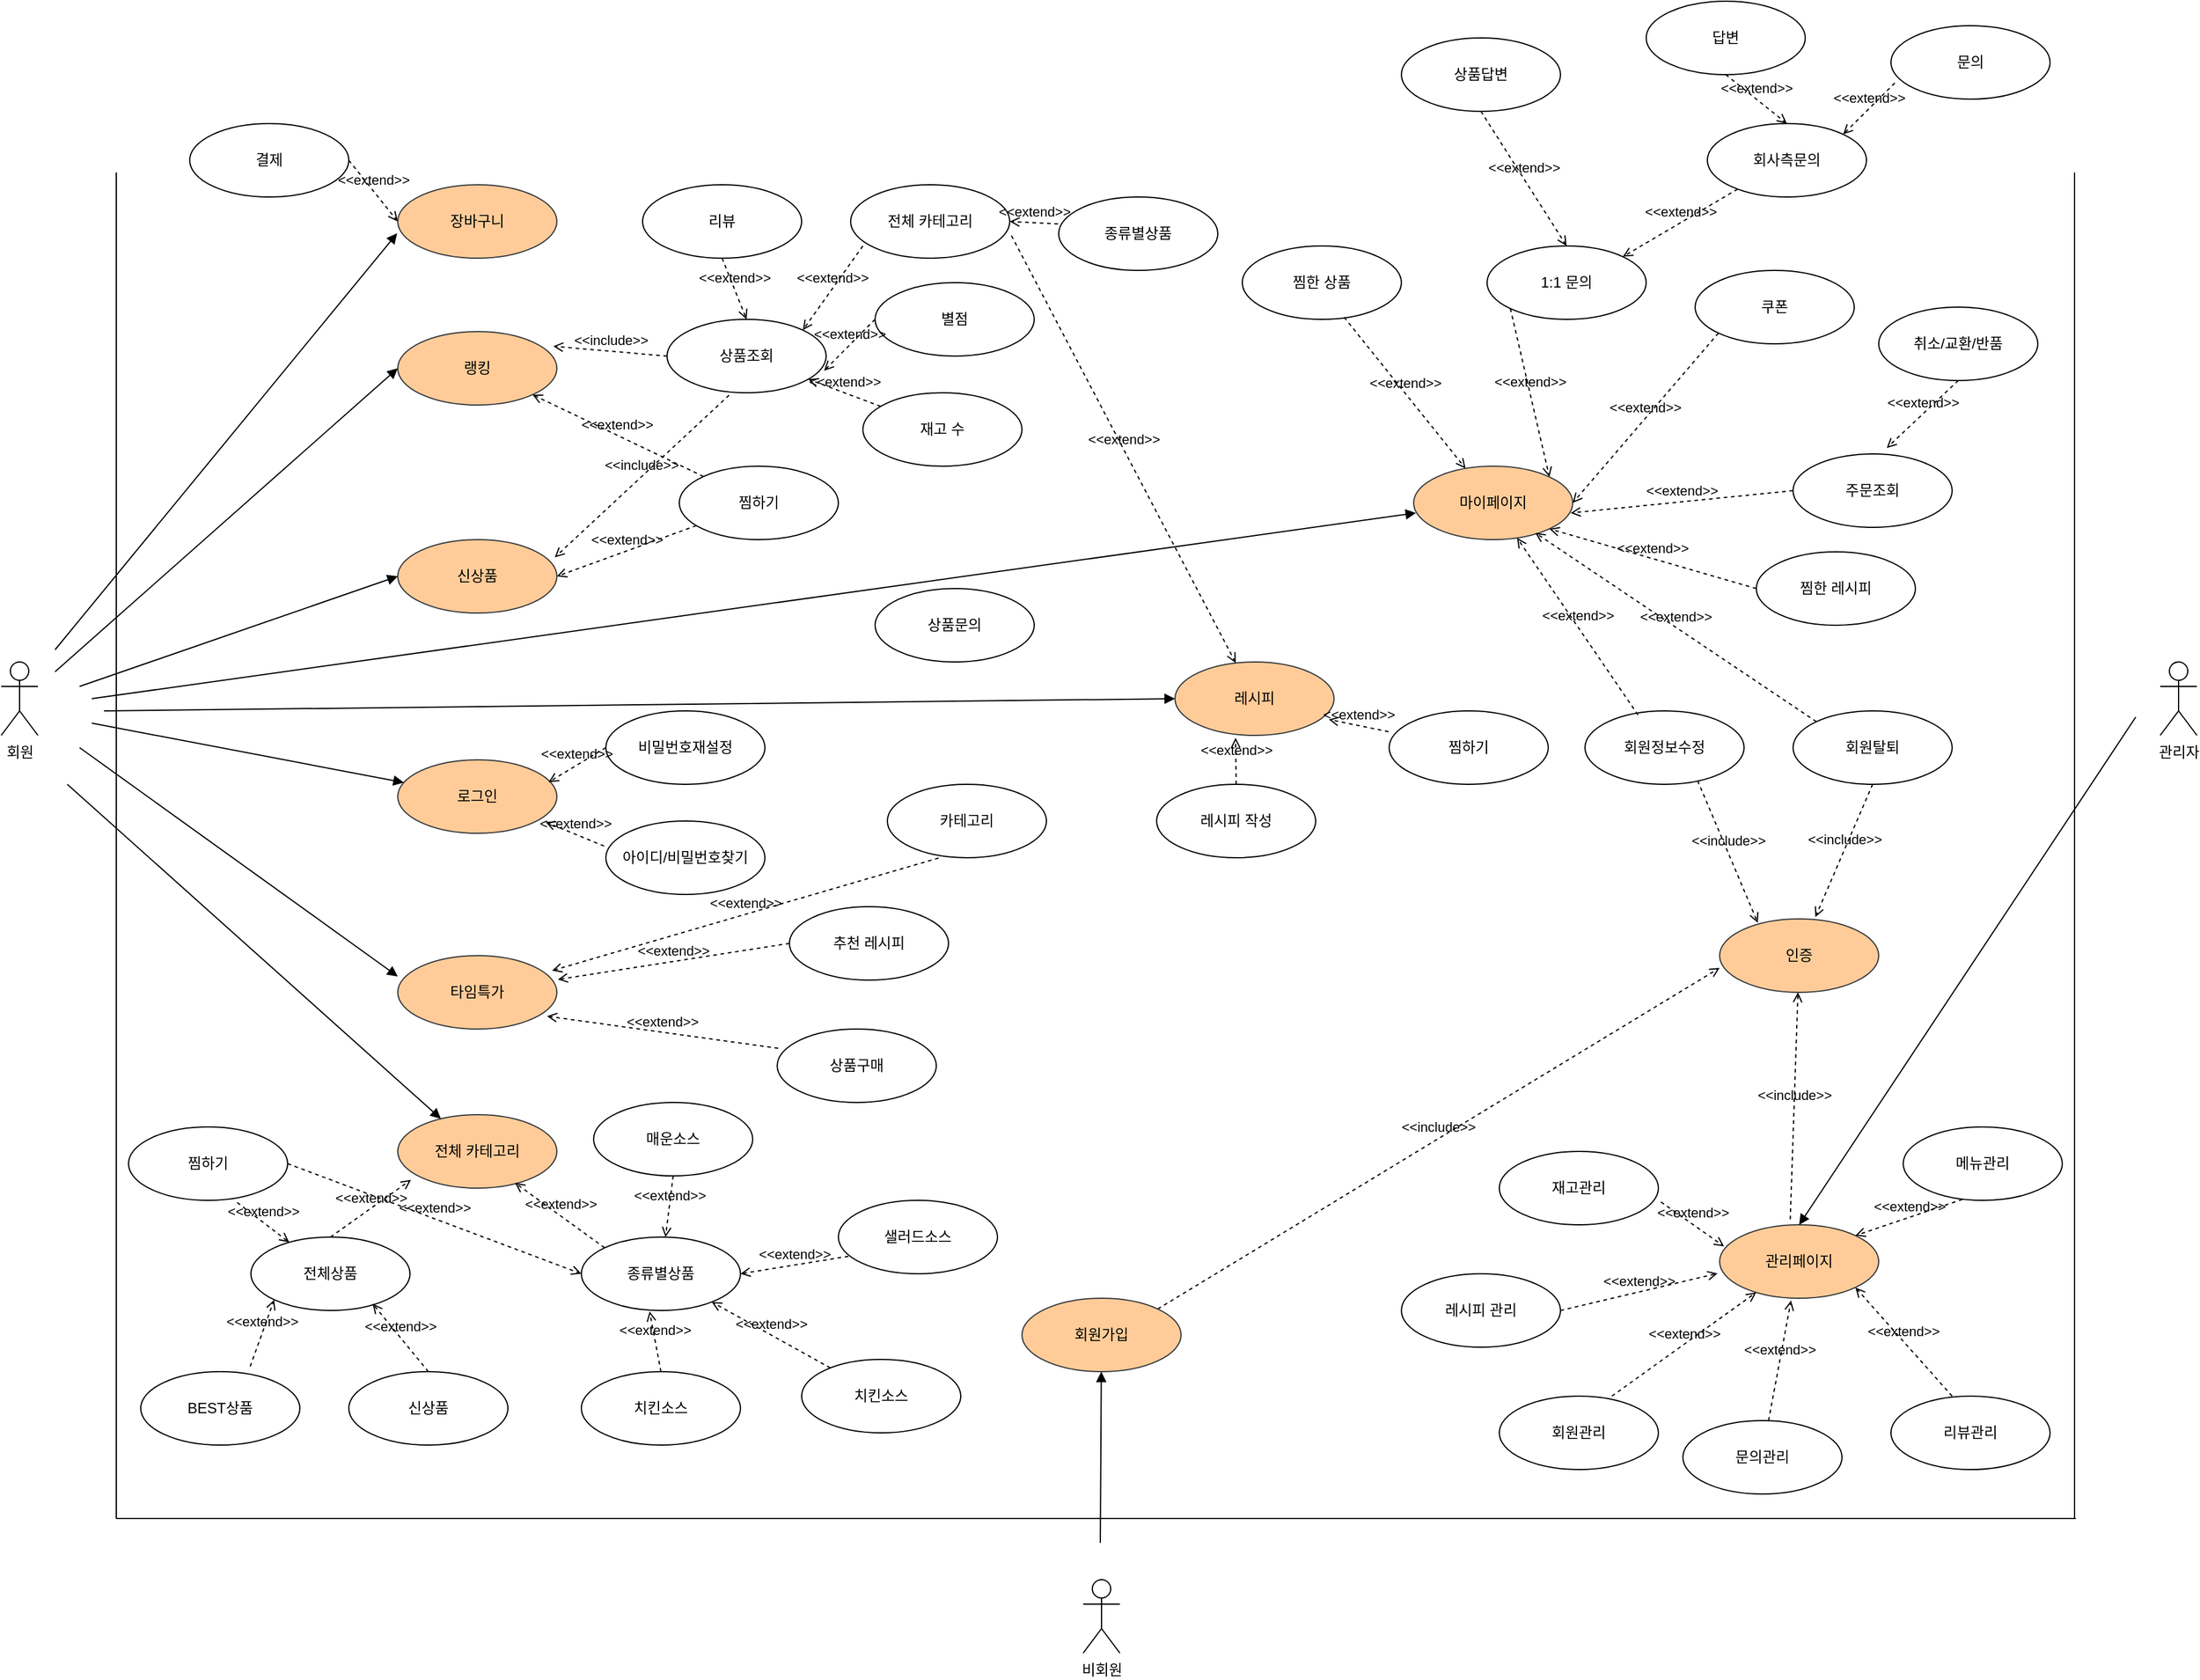 <mxfile version="23.1.5" type="github">
  <diagram name="페이지-1" id="9ob2D2m0oYJiq9KtMYp7">
    <mxGraphModel dx="2390" dy="1230" grid="1" gridSize="10" guides="1" tooltips="1" connect="1" arrows="1" fold="1" page="1" pageScale="1" pageWidth="2339" pageHeight="3300" math="0" shadow="0">
      <root>
        <mxCell id="0" />
        <mxCell id="1" parent="0" />
        <mxCell id="CmiY-KdzdTDGeGZKOpqu-1" value="회원&lt;div&gt;&lt;br/&gt;&lt;/div&gt;" style="shape=umlActor;verticalLabelPosition=bottom;verticalAlign=top;html=1;outlineConnect=0;" parent="1" vertex="1">
          <mxGeometry x="146" y="550" width="30" height="60" as="geometry" />
        </mxCell>
        <mxCell id="CmiY-KdzdTDGeGZKOpqu-4" value="관리자" style="shape=umlActor;verticalLabelPosition=bottom;verticalAlign=top;html=1;outlineConnect=0;" parent="1" vertex="1">
          <mxGeometry x="1910" y="550" width="30" height="60" as="geometry" />
        </mxCell>
        <mxCell id="CmiY-KdzdTDGeGZKOpqu-15" value="로그인" style="ellipse;whiteSpace=wrap;html=1;fillColor=#ffcc99;strokeColor=#36393d;" parent="1" vertex="1">
          <mxGeometry x="470" y="630" width="130" height="60" as="geometry" />
        </mxCell>
        <mxCell id="CmiY-KdzdTDGeGZKOpqu-17" value="타임특가" style="ellipse;whiteSpace=wrap;html=1;fillColor=#ffcc99;strokeColor=#36393d;" parent="1" vertex="1">
          <mxGeometry x="470" y="790" width="130" height="60" as="geometry" />
        </mxCell>
        <mxCell id="CmiY-KdzdTDGeGZKOpqu-18" value="전체 카테고리" style="ellipse;whiteSpace=wrap;html=1;fillColor=#ffcc99;strokeColor=#36393d;" parent="1" vertex="1">
          <mxGeometry x="470" y="920" width="130" height="60" as="geometry" />
        </mxCell>
        <mxCell id="CmiY-KdzdTDGeGZKOpqu-19" value="랭킹" style="ellipse;whiteSpace=wrap;html=1;fillColor=#ffcc99;strokeColor=#36393d;" parent="1" vertex="1">
          <mxGeometry x="470" y="280" width="130" height="60" as="geometry" />
        </mxCell>
        <mxCell id="CmiY-KdzdTDGeGZKOpqu-20" value="신상품" style="ellipse;whiteSpace=wrap;html=1;fillColor=#ffcc99;strokeColor=#36393d;" parent="1" vertex="1">
          <mxGeometry x="470" y="450" width="130" height="60" as="geometry" />
        </mxCell>
        <mxCell id="CmiY-KdzdTDGeGZKOpqu-23" value="아이디/비밀번호찾기" style="ellipse;whiteSpace=wrap;html=1;" parent="1" vertex="1">
          <mxGeometry x="640" y="680" width="130" height="60" as="geometry" />
        </mxCell>
        <mxCell id="CmiY-KdzdTDGeGZKOpqu-25" value="비밀번호재설정" style="ellipse;whiteSpace=wrap;html=1;" parent="1" vertex="1">
          <mxGeometry x="640" y="590" width="130" height="60" as="geometry" />
        </mxCell>
        <mxCell id="CmiY-KdzdTDGeGZKOpqu-29" value="" style="endArrow=none;html=1;rounded=0;" parent="1" edge="1">
          <mxGeometry width="50" height="50" relative="1" as="geometry">
            <mxPoint x="240" y="1250" as="sourcePoint" />
            <mxPoint x="240" y="150" as="targetPoint" />
          </mxGeometry>
        </mxCell>
        <mxCell id="CmiY-KdzdTDGeGZKOpqu-31" value="" style="endArrow=none;html=1;rounded=0;" parent="1" edge="1">
          <mxGeometry width="50" height="50" relative="1" as="geometry">
            <mxPoint x="240" y="1250" as="sourcePoint" />
            <mxPoint x="1841" y="1250" as="targetPoint" />
          </mxGeometry>
        </mxCell>
        <mxCell id="CmiY-KdzdTDGeGZKOpqu-32" value="" style="endArrow=none;html=1;rounded=0;" parent="1" edge="1">
          <mxGeometry width="50" height="50" relative="1" as="geometry">
            <mxPoint x="1840" y="1250" as="sourcePoint" />
            <mxPoint x="1840" y="150" as="targetPoint" />
          </mxGeometry>
        </mxCell>
        <mxCell id="CmiY-KdzdTDGeGZKOpqu-44" value="" style="html=1;verticalAlign=bottom;labelBackgroundColor=none;endArrow=block;endFill=1;rounded=0;" parent="1" target="CmiY-KdzdTDGeGZKOpqu-15" edge="1">
          <mxGeometry width="160" relative="1" as="geometry">
            <mxPoint x="220" y="600" as="sourcePoint" />
            <mxPoint x="336" y="579.41" as="targetPoint" />
          </mxGeometry>
        </mxCell>
        <mxCell id="CmiY-KdzdTDGeGZKOpqu-45" value="&amp;lt;&amp;lt;extend&amp;gt;&amp;gt;" style="html=1;verticalAlign=bottom;labelBackgroundColor=none;endArrow=open;endFill=0;dashed=1;rounded=0;entryX=0.948;entryY=0.304;entryDx=0;entryDy=0;exitX=0;exitY=0.5;exitDx=0;exitDy=0;entryPerimeter=0;" parent="1" source="CmiY-KdzdTDGeGZKOpqu-25" target="CmiY-KdzdTDGeGZKOpqu-15" edge="1">
          <mxGeometry width="160" relative="1" as="geometry">
            <mxPoint x="730" y="560" as="sourcePoint" />
            <mxPoint x="600" y="450" as="targetPoint" />
          </mxGeometry>
        </mxCell>
        <mxCell id="CmiY-KdzdTDGeGZKOpqu-46" value="&amp;lt;&amp;lt;extend&amp;gt;&amp;gt;" style="html=1;verticalAlign=bottom;labelBackgroundColor=none;endArrow=open;endFill=0;dashed=1;rounded=0;exitX=-0.011;exitY=0.341;exitDx=0;exitDy=0;exitPerimeter=0;entryX=0.929;entryY=0.846;entryDx=0;entryDy=0;entryPerimeter=0;" parent="1" source="CmiY-KdzdTDGeGZKOpqu-23" target="CmiY-KdzdTDGeGZKOpqu-15" edge="1">
          <mxGeometry width="160" relative="1" as="geometry">
            <mxPoint x="770" y="610" as="sourcePoint" />
            <mxPoint x="600" y="600" as="targetPoint" />
          </mxGeometry>
        </mxCell>
        <mxCell id="CmiY-KdzdTDGeGZKOpqu-47" value="비회원" style="shape=umlActor;verticalLabelPosition=bottom;verticalAlign=top;html=1;outlineConnect=0;" parent="1" vertex="1">
          <mxGeometry x="1030" y="1300" width="30" height="60" as="geometry" />
        </mxCell>
        <mxCell id="CmiY-KdzdTDGeGZKOpqu-51" value="" style="html=1;verticalAlign=bottom;labelBackgroundColor=none;endArrow=block;endFill=1;rounded=0;" parent="1" source="CmiY-KdzdTDGeGZKOpqu-14" edge="1">
          <mxGeometry width="160" relative="1" as="geometry">
            <mxPoint x="1044" y="1270" as="sourcePoint" />
            <mxPoint x="1044" y="1080" as="targetPoint" />
          </mxGeometry>
        </mxCell>
        <mxCell id="CmiY-KdzdTDGeGZKOpqu-52" value="" style="html=1;verticalAlign=bottom;labelBackgroundColor=none;endArrow=block;endFill=1;rounded=0;" parent="1" target="CmiY-KdzdTDGeGZKOpqu-18" edge="1">
          <mxGeometry width="160" relative="1" as="geometry">
            <mxPoint x="200" y="650" as="sourcePoint" />
            <mxPoint x="400" y="610" as="targetPoint" />
          </mxGeometry>
        </mxCell>
        <mxCell id="CmiY-KdzdTDGeGZKOpqu-53" value="신상품" style="ellipse;whiteSpace=wrap;html=1;" parent="1" vertex="1">
          <mxGeometry x="430" y="1130" width="130" height="60" as="geometry" />
        </mxCell>
        <mxCell id="CmiY-KdzdTDGeGZKOpqu-55" value="종류별상품" style="ellipse;whiteSpace=wrap;html=1;" parent="1" vertex="1">
          <mxGeometry x="620" y="1020" width="130" height="60" as="geometry" />
        </mxCell>
        <mxCell id="CmiY-KdzdTDGeGZKOpqu-56" value="전체상품" style="ellipse;whiteSpace=wrap;html=1;" parent="1" vertex="1">
          <mxGeometry x="350" y="1020" width="130" height="60" as="geometry" />
        </mxCell>
        <mxCell id="CmiY-KdzdTDGeGZKOpqu-57" value="BEST상품" style="ellipse;whiteSpace=wrap;html=1;" parent="1" vertex="1">
          <mxGeometry x="260" y="1130" width="130" height="60" as="geometry" />
        </mxCell>
        <mxCell id="CmiY-KdzdTDGeGZKOpqu-69" value="매운소스" style="ellipse;whiteSpace=wrap;html=1;" parent="1" vertex="1">
          <mxGeometry x="630" y="910" width="130" height="60" as="geometry" />
        </mxCell>
        <mxCell id="CmiY-KdzdTDGeGZKOpqu-70" value="샐러드소스" style="ellipse;whiteSpace=wrap;html=1;" parent="1" vertex="1">
          <mxGeometry x="830" y="990" width="130" height="60" as="geometry" />
        </mxCell>
        <mxCell id="CmiY-KdzdTDGeGZKOpqu-71" value="치킨소스" style="ellipse;whiteSpace=wrap;html=1;" parent="1" vertex="1">
          <mxGeometry x="620" y="1130" width="130" height="60" as="geometry" />
        </mxCell>
        <mxCell id="CmiY-KdzdTDGeGZKOpqu-76" value="레시피" style="ellipse;whiteSpace=wrap;html=1;fillColor=#ffcc99;strokeColor=#36393d;" parent="1" vertex="1">
          <mxGeometry x="1105" y="550" width="130" height="60" as="geometry" />
        </mxCell>
        <mxCell id="CmiY-KdzdTDGeGZKOpqu-77" value="장바구니" style="ellipse;whiteSpace=wrap;html=1;fillColor=#ffcc99;strokeColor=#36393d;" parent="1" vertex="1">
          <mxGeometry x="470" y="160" width="130" height="60" as="geometry" />
        </mxCell>
        <mxCell id="CmiY-KdzdTDGeGZKOpqu-78" value="관리페이지" style="ellipse;whiteSpace=wrap;html=1;fillColor=#ffcc99;strokeColor=#36393d;" parent="1" vertex="1">
          <mxGeometry x="1550" y="1010" width="130" height="60" as="geometry" />
        </mxCell>
        <mxCell id="CmiY-KdzdTDGeGZKOpqu-79" value="" style="html=1;verticalAlign=bottom;labelBackgroundColor=none;endArrow=block;endFill=1;rounded=0;entryX=-0.004;entryY=0.661;entryDx=0;entryDy=0;entryPerimeter=0;" parent="1" target="CmiY-KdzdTDGeGZKOpqu-77" edge="1">
          <mxGeometry width="160" relative="1" as="geometry">
            <mxPoint x="190" y="540" as="sourcePoint" />
            <mxPoint x="390" y="532" as="targetPoint" />
          </mxGeometry>
        </mxCell>
        <mxCell id="CmiY-KdzdTDGeGZKOpqu-80" value="결제" style="ellipse;whiteSpace=wrap;html=1;" parent="1" vertex="1">
          <mxGeometry x="300" y="110" width="130" height="60" as="geometry" />
        </mxCell>
        <mxCell id="CmiY-KdzdTDGeGZKOpqu-88" value="" style="html=1;verticalAlign=bottom;labelBackgroundColor=none;endArrow=block;endFill=1;rounded=0;entryX=0;entryY=0.5;entryDx=0;entryDy=0;" parent="1" target="CmiY-KdzdTDGeGZKOpqu-19" edge="1">
          <mxGeometry width="160" relative="1" as="geometry">
            <mxPoint x="190" y="558" as="sourcePoint" />
            <mxPoint x="390" y="550" as="targetPoint" />
          </mxGeometry>
        </mxCell>
        <mxCell id="CmiY-KdzdTDGeGZKOpqu-89" value="" style="html=1;verticalAlign=bottom;labelBackgroundColor=none;endArrow=block;endFill=1;rounded=0;entryX=0;entryY=0.5;entryDx=0;entryDy=0;" parent="1" target="CmiY-KdzdTDGeGZKOpqu-20" edge="1">
          <mxGeometry width="160" relative="1" as="geometry">
            <mxPoint x="210" y="570" as="sourcePoint" />
            <mxPoint x="990" y="640" as="targetPoint" />
          </mxGeometry>
        </mxCell>
        <mxCell id="CmiY-KdzdTDGeGZKOpqu-91" value="리뷰" style="ellipse;whiteSpace=wrap;html=1;" parent="1" vertex="1">
          <mxGeometry x="670" y="160" width="130" height="60" as="geometry" />
        </mxCell>
        <mxCell id="CmiY-KdzdTDGeGZKOpqu-92" value="별점" style="ellipse;whiteSpace=wrap;html=1;" parent="1" vertex="1">
          <mxGeometry x="860" y="240" width="130" height="60" as="geometry" />
        </mxCell>
        <mxCell id="CmiY-KdzdTDGeGZKOpqu-95" value="상품조회" style="ellipse;whiteSpace=wrap;html=1;" parent="1" vertex="1">
          <mxGeometry x="690" y="270" width="130" height="60" as="geometry" />
        </mxCell>
        <mxCell id="CmiY-KdzdTDGeGZKOpqu-112" value="상품구매" style="ellipse;whiteSpace=wrap;html=1;" parent="1" vertex="1">
          <mxGeometry x="780" y="850" width="130" height="60" as="geometry" />
        </mxCell>
        <mxCell id="CmiY-KdzdTDGeGZKOpqu-113" value="추천 레시피" style="ellipse;whiteSpace=wrap;html=1;" parent="1" vertex="1">
          <mxGeometry x="790" y="750" width="130" height="60" as="geometry" />
        </mxCell>
        <mxCell id="CmiY-KdzdTDGeGZKOpqu-115" value="&amp;lt;&amp;lt;extend&amp;gt;&amp;gt;" style="html=1;verticalAlign=bottom;labelBackgroundColor=none;endArrow=open;endFill=0;dashed=1;rounded=0;entryX=1.006;entryY=0.325;entryDx=0;entryDy=0;exitX=0;exitY=0.5;exitDx=0;exitDy=0;entryPerimeter=0;" parent="1" source="CmiY-KdzdTDGeGZKOpqu-113" target="CmiY-KdzdTDGeGZKOpqu-17" edge="1">
          <mxGeometry width="160" relative="1" as="geometry">
            <mxPoint x="1450" y="860" as="sourcePoint" />
            <mxPoint x="1610" y="860" as="targetPoint" />
          </mxGeometry>
        </mxCell>
        <mxCell id="CmiY-KdzdTDGeGZKOpqu-116" value="&amp;lt;&amp;lt;extend&amp;gt;&amp;gt;" style="html=1;verticalAlign=bottom;labelBackgroundColor=none;endArrow=open;endFill=0;dashed=1;rounded=0;entryX=0.938;entryY=0.825;entryDx=0;entryDy=0;exitX=0.006;exitY=0.262;exitDx=0;exitDy=0;entryPerimeter=0;exitPerimeter=0;" parent="1" source="CmiY-KdzdTDGeGZKOpqu-112" target="CmiY-KdzdTDGeGZKOpqu-17" edge="1">
          <mxGeometry width="160" relative="1" as="geometry">
            <mxPoint x="1340" y="920" as="sourcePoint" />
            <mxPoint x="1500" y="920" as="targetPoint" />
          </mxGeometry>
        </mxCell>
        <mxCell id="CmiY-KdzdTDGeGZKOpqu-117" value="" style="html=1;verticalAlign=bottom;labelBackgroundColor=none;endArrow=block;endFill=1;rounded=0;entryX=0;entryY=0.283;entryDx=0;entryDy=0;entryPerimeter=0;" parent="1" target="CmiY-KdzdTDGeGZKOpqu-17" edge="1">
          <mxGeometry width="160" relative="1" as="geometry">
            <mxPoint x="210" y="620" as="sourcePoint" />
            <mxPoint x="535" y="816" as="targetPoint" />
          </mxGeometry>
        </mxCell>
        <mxCell id="CmiY-KdzdTDGeGZKOpqu-118" value="마이페이지" style="ellipse;whiteSpace=wrap;html=1;fillColor=#ffcc99;strokeColor=#36393d;" parent="1" vertex="1">
          <mxGeometry x="1300" y="390" width="130" height="60" as="geometry" />
        </mxCell>
        <mxCell id="CmiY-KdzdTDGeGZKOpqu-119" value="찜한 상품" style="ellipse;whiteSpace=wrap;html=1;" parent="1" vertex="1">
          <mxGeometry x="1160" y="210" width="130" height="60" as="geometry" />
        </mxCell>
        <mxCell id="CmiY-KdzdTDGeGZKOpqu-120" value="회원정보수정" style="ellipse;whiteSpace=wrap;html=1;" parent="1" vertex="1">
          <mxGeometry x="1440" y="590" width="130" height="60" as="geometry" />
        </mxCell>
        <mxCell id="CmiY-KdzdTDGeGZKOpqu-121" value="회원탈퇴" style="ellipse;whiteSpace=wrap;html=1;" parent="1" vertex="1">
          <mxGeometry x="1610" y="590" width="130" height="60" as="geometry" />
        </mxCell>
        <mxCell id="CmiY-KdzdTDGeGZKOpqu-122" value="1:1 문의" style="ellipse;whiteSpace=wrap;html=1;" parent="1" vertex="1">
          <mxGeometry x="1360" y="210" width="130" height="60" as="geometry" />
        </mxCell>
        <mxCell id="CmiY-KdzdTDGeGZKOpqu-123" value="취소/교환/반품" style="ellipse;whiteSpace=wrap;html=1;" parent="1" vertex="1">
          <mxGeometry x="1680" y="260" width="130" height="60" as="geometry" />
        </mxCell>
        <mxCell id="CmiY-KdzdTDGeGZKOpqu-125" value="&amp;lt;&amp;lt;extend&amp;gt;&amp;gt;" style="html=1;verticalAlign=bottom;labelBackgroundColor=none;endArrow=open;endFill=0;dashed=1;rounded=0;exitX=0.333;exitY=0.054;exitDx=0;exitDy=0;exitPerimeter=0;" parent="1" source="CmiY-KdzdTDGeGZKOpqu-120" target="CmiY-KdzdTDGeGZKOpqu-118" edge="1">
          <mxGeometry width="160" relative="1" as="geometry">
            <mxPoint x="1550" y="319.52" as="sourcePoint" />
            <mxPoint x="1650" y="319.52" as="targetPoint" />
          </mxGeometry>
        </mxCell>
        <mxCell id="CmiY-KdzdTDGeGZKOpqu-127" value="&amp;lt;&amp;lt;extend&amp;gt;&amp;gt;" style="html=1;verticalAlign=bottom;labelBackgroundColor=none;endArrow=open;endFill=0;dashed=1;rounded=0;entryX=0.765;entryY=0.908;entryDx=0;entryDy=0;exitX=0;exitY=0;exitDx=0;exitDy=0;entryPerimeter=0;" parent="1" source="CmiY-KdzdTDGeGZKOpqu-121" target="CmiY-KdzdTDGeGZKOpqu-118" edge="1">
          <mxGeometry width="160" relative="1" as="geometry">
            <mxPoint x="1630" y="370" as="sourcePoint" />
            <mxPoint x="1730" y="370" as="targetPoint" />
          </mxGeometry>
        </mxCell>
        <mxCell id="CmiY-KdzdTDGeGZKOpqu-128" value="&amp;lt;&amp;lt;extend&amp;gt;&amp;gt;" style="html=1;verticalAlign=bottom;labelBackgroundColor=none;endArrow=open;endFill=0;dashed=1;rounded=0;entryX=1;entryY=0;entryDx=0;entryDy=0;exitX=0;exitY=1;exitDx=0;exitDy=0;" parent="1" source="CmiY-KdzdTDGeGZKOpqu-122" target="CmiY-KdzdTDGeGZKOpqu-118" edge="1">
          <mxGeometry width="160" relative="1" as="geometry">
            <mxPoint x="1700" y="320" as="sourcePoint" />
            <mxPoint x="1800" y="319.52" as="targetPoint" />
          </mxGeometry>
        </mxCell>
        <mxCell id="CmiY-KdzdTDGeGZKOpqu-129" value="&amp;lt;&amp;lt;extend&amp;gt;&amp;gt;" style="html=1;verticalAlign=bottom;labelBackgroundColor=none;endArrow=open;endFill=0;dashed=1;rounded=0;exitX=0.64;exitY=0.971;exitDx=0;exitDy=0;exitPerimeter=0;" parent="1" source="CmiY-KdzdTDGeGZKOpqu-119" target="CmiY-KdzdTDGeGZKOpqu-118" edge="1">
          <mxGeometry x="0.009" width="160" relative="1" as="geometry">
            <mxPoint x="1300" y="200" as="sourcePoint" />
            <mxPoint x="1630" y="210" as="targetPoint" />
            <mxPoint as="offset" />
          </mxGeometry>
        </mxCell>
        <mxCell id="CmiY-KdzdTDGeGZKOpqu-131" value="인증" style="ellipse;whiteSpace=wrap;html=1;fillColor=#ffcc99;strokeColor=#36393d;" parent="1" vertex="1">
          <mxGeometry x="1550" y="760" width="130" height="60" as="geometry" />
        </mxCell>
        <mxCell id="CmiY-KdzdTDGeGZKOpqu-132" value="&amp;lt;&amp;lt;include&amp;gt;&amp;gt;" style="html=1;verticalAlign=bottom;labelBackgroundColor=none;endArrow=open;endFill=0;dashed=1;rounded=0;entryX=0;entryY=0.667;entryDx=0;entryDy=0;entryPerimeter=0;exitX=1;exitY=0;exitDx=0;exitDy=0;" parent="1" source="CmiY-KdzdTDGeGZKOpqu-14" target="CmiY-KdzdTDGeGZKOpqu-131" edge="1">
          <mxGeometry width="160" relative="1" as="geometry">
            <mxPoint x="1110" y="1038.82" as="sourcePoint" />
            <mxPoint x="1270" y="1038.82" as="targetPoint" />
          </mxGeometry>
        </mxCell>
        <mxCell id="CmiY-KdzdTDGeGZKOpqu-133" value="&amp;lt;&amp;lt;include&amp;gt;&amp;gt;" style="html=1;verticalAlign=bottom;labelBackgroundColor=none;endArrow=open;endFill=0;dashed=1;rounded=0;exitX=0.708;exitY=0.95;exitDx=0;exitDy=0;entryX=0.24;entryY=0.053;entryDx=0;entryDy=0;entryPerimeter=0;exitPerimeter=0;" parent="1" source="CmiY-KdzdTDGeGZKOpqu-120" target="CmiY-KdzdTDGeGZKOpqu-131" edge="1">
          <mxGeometry x="0.0" width="160" relative="1" as="geometry">
            <mxPoint x="1590" y="590" as="sourcePoint" />
            <mxPoint x="1570" y="580" as="targetPoint" />
            <mxPoint as="offset" />
          </mxGeometry>
        </mxCell>
        <mxCell id="CmiY-KdzdTDGeGZKOpqu-134" value="&amp;lt;&amp;lt;include&amp;gt;&amp;gt;" style="html=1;verticalAlign=bottom;labelBackgroundColor=none;endArrow=open;endFill=0;dashed=1;rounded=0;exitX=0.5;exitY=1;exitDx=0;exitDy=0;entryX=0.602;entryY=-0.025;entryDx=0;entryDy=0;entryPerimeter=0;" parent="1" source="CmiY-KdzdTDGeGZKOpqu-121" target="CmiY-KdzdTDGeGZKOpqu-131" edge="1">
          <mxGeometry width="160" relative="1" as="geometry">
            <mxPoint x="1560" y="920" as="sourcePoint" />
            <mxPoint x="1570" y="580" as="targetPoint" />
          </mxGeometry>
        </mxCell>
        <mxCell id="CmiY-KdzdTDGeGZKOpqu-135" value="&amp;lt;&amp;lt;include&amp;gt;&amp;gt;" style="html=1;verticalAlign=bottom;labelBackgroundColor=none;endArrow=open;endFill=0;dashed=1;rounded=0;exitX=0.444;exitY=-0.075;exitDx=0;exitDy=0;exitPerimeter=0;" parent="1" source="CmiY-KdzdTDGeGZKOpqu-78" target="CmiY-KdzdTDGeGZKOpqu-131" edge="1">
          <mxGeometry width="160" relative="1" as="geometry">
            <mxPoint x="1507" y="916" as="sourcePoint" />
            <mxPoint x="1450" y="1164" as="targetPoint" />
          </mxGeometry>
        </mxCell>
        <mxCell id="CmiY-KdzdTDGeGZKOpqu-138" value="레시피 작성" style="ellipse;whiteSpace=wrap;html=1;" parent="1" vertex="1">
          <mxGeometry x="1090" y="650" width="130" height="60" as="geometry" />
        </mxCell>
        <mxCell id="CmiY-KdzdTDGeGZKOpqu-139" value="회원관리" style="ellipse;whiteSpace=wrap;html=1;" parent="1" vertex="1">
          <mxGeometry x="1370" y="1150" width="130" height="60" as="geometry" />
        </mxCell>
        <mxCell id="CmiY-KdzdTDGeGZKOpqu-143" value="문의관리" style="ellipse;whiteSpace=wrap;html=1;" parent="1" vertex="1">
          <mxGeometry x="1520" y="1170" width="130" height="60" as="geometry" />
        </mxCell>
        <mxCell id="CmiY-KdzdTDGeGZKOpqu-144" value="레시피 관리" style="ellipse;whiteSpace=wrap;html=1;" parent="1" vertex="1">
          <mxGeometry x="1290" y="1050" width="130" height="60" as="geometry" />
        </mxCell>
        <mxCell id="CmiY-KdzdTDGeGZKOpqu-145" value="리뷰관리" style="ellipse;whiteSpace=wrap;html=1;" parent="1" vertex="1">
          <mxGeometry x="1690" y="1150" width="130" height="60" as="geometry" />
        </mxCell>
        <mxCell id="CmiY-KdzdTDGeGZKOpqu-146" value="메뉴관리" style="ellipse;whiteSpace=wrap;html=1;" parent="1" vertex="1">
          <mxGeometry x="1700" y="930" width="130" height="60" as="geometry" />
        </mxCell>
        <mxCell id="CmiY-KdzdTDGeGZKOpqu-147" value="재고관리" style="ellipse;whiteSpace=wrap;html=1;" parent="1" vertex="1">
          <mxGeometry x="1370" y="950" width="130" height="60" as="geometry" />
        </mxCell>
        <mxCell id="CmiY-KdzdTDGeGZKOpqu-151" value="&amp;lt;&amp;lt;extend&amp;gt;&amp;gt;" style="html=1;verticalAlign=bottom;labelBackgroundColor=none;endArrow=open;endFill=0;dashed=1;rounded=0;entryX=0.028;entryY=0.294;entryDx=0;entryDy=0;exitX=1.016;exitY=0.689;exitDx=0;exitDy=0;exitPerimeter=0;entryPerimeter=0;" parent="1" source="CmiY-KdzdTDGeGZKOpqu-147" target="CmiY-KdzdTDGeGZKOpqu-78" edge="1">
          <mxGeometry width="160" relative="1" as="geometry">
            <mxPoint x="1570" y="1000" as="sourcePoint" />
            <mxPoint x="1610" y="900" as="targetPoint" />
          </mxGeometry>
        </mxCell>
        <mxCell id="CmiY-KdzdTDGeGZKOpqu-153" value="&amp;lt;&amp;lt;extend&amp;gt;&amp;gt;" style="html=1;verticalAlign=bottom;labelBackgroundColor=none;endArrow=open;endFill=0;dashed=1;rounded=0;entryX=-0.013;entryY=0.662;entryDx=0;entryDy=0;entryPerimeter=0;exitX=1;exitY=0.5;exitDx=0;exitDy=0;" parent="1" source="CmiY-KdzdTDGeGZKOpqu-144" target="CmiY-KdzdTDGeGZKOpqu-78" edge="1">
          <mxGeometry width="160" relative="1" as="geometry">
            <mxPoint x="1450" y="1080" as="sourcePoint" />
            <mxPoint x="1460" y="980" as="targetPoint" />
          </mxGeometry>
        </mxCell>
        <mxCell id="CmiY-KdzdTDGeGZKOpqu-155" value="&amp;lt;&amp;lt;extend&amp;gt;&amp;gt;" style="html=1;verticalAlign=bottom;labelBackgroundColor=none;endArrow=open;endFill=0;dashed=1;rounded=0;exitX=1;exitY=0.5;exitDx=0;exitDy=0;" parent="1" target="CmiY-KdzdTDGeGZKOpqu-78" edge="1">
          <mxGeometry width="160" relative="1" as="geometry">
            <mxPoint x="1462" y="1150" as="sourcePoint" />
            <mxPoint x="1620" y="1120" as="targetPoint" />
          </mxGeometry>
        </mxCell>
        <mxCell id="CmiY-KdzdTDGeGZKOpqu-156" value="&amp;lt;&amp;lt;extend&amp;gt;&amp;gt;" style="html=1;verticalAlign=bottom;labelBackgroundColor=none;endArrow=open;endFill=0;dashed=1;rounded=0;entryX=0.449;entryY=1.031;entryDx=0;entryDy=0;entryPerimeter=0;exitX=1;exitY=0.5;exitDx=0;exitDy=0;" parent="1" target="CmiY-KdzdTDGeGZKOpqu-78" edge="1">
          <mxGeometry width="160" relative="1" as="geometry">
            <mxPoint x="1590" y="1170" as="sourcePoint" />
            <mxPoint x="1748" y="1140" as="targetPoint" />
          </mxGeometry>
        </mxCell>
        <mxCell id="CmiY-KdzdTDGeGZKOpqu-157" value="&amp;lt;&amp;lt;extend&amp;gt;&amp;gt;" style="html=1;verticalAlign=bottom;labelBackgroundColor=none;endArrow=open;endFill=0;dashed=1;rounded=0;entryX=1;entryY=1;entryDx=0;entryDy=0;exitX=1;exitY=0.5;exitDx=0;exitDy=0;" parent="1" target="CmiY-KdzdTDGeGZKOpqu-78" edge="1">
          <mxGeometry width="160" relative="1" as="geometry">
            <mxPoint x="1740" y="1150" as="sourcePoint" />
            <mxPoint x="1898" y="1120" as="targetPoint" />
          </mxGeometry>
        </mxCell>
        <mxCell id="CmiY-KdzdTDGeGZKOpqu-158" value="&amp;lt;&amp;lt;extend&amp;gt;&amp;gt;" style="html=1;verticalAlign=bottom;labelBackgroundColor=none;endArrow=open;endFill=0;dashed=1;rounded=0;entryX=1;entryY=0;entryDx=0;entryDy=0;exitX=0.372;exitY=0.987;exitDx=0;exitDy=0;exitPerimeter=0;" parent="1" source="CmiY-KdzdTDGeGZKOpqu-146" target="CmiY-KdzdTDGeGZKOpqu-78" edge="1">
          <mxGeometry width="160" relative="1" as="geometry">
            <mxPoint x="1750" y="950" as="sourcePoint" />
            <mxPoint x="1908" y="920" as="targetPoint" />
          </mxGeometry>
        </mxCell>
        <mxCell id="CmiY-KdzdTDGeGZKOpqu-159" value="" style="html=1;verticalAlign=bottom;labelBackgroundColor=none;endArrow=block;endFill=1;rounded=0;entryX=0.5;entryY=0;entryDx=0;entryDy=0;" parent="1" target="CmiY-KdzdTDGeGZKOpqu-78" edge="1">
          <mxGeometry width="160" relative="1" as="geometry">
            <mxPoint x="1890" y="595" as="sourcePoint" />
            <mxPoint x="1730" y="685" as="targetPoint" />
          </mxGeometry>
        </mxCell>
        <mxCell id="QyeWWSXUyC7ifUGRTgN5-3" value="치킨소스" style="ellipse;whiteSpace=wrap;html=1;" parent="1" vertex="1">
          <mxGeometry x="800" y="1120" width="130" height="60" as="geometry" />
        </mxCell>
        <mxCell id="QyeWWSXUyC7ifUGRTgN5-7" value="&amp;lt;&amp;lt;extend&amp;gt;&amp;gt;" style="html=1;verticalAlign=bottom;labelBackgroundColor=none;endArrow=open;endFill=0;dashed=1;rounded=0;exitX=0.5;exitY=0;exitDx=0;exitDy=0;entryX=0.765;entryY=0.908;entryDx=0;entryDy=0;entryPerimeter=0;" parent="1" source="CmiY-KdzdTDGeGZKOpqu-53" target="CmiY-KdzdTDGeGZKOpqu-56" edge="1">
          <mxGeometry width="160" relative="1" as="geometry">
            <mxPoint x="469" y="1020" as="sourcePoint" />
            <mxPoint x="481" y="1001" as="targetPoint" />
          </mxGeometry>
        </mxCell>
        <mxCell id="QyeWWSXUyC7ifUGRTgN5-8" value="&amp;lt;&amp;lt;extend&amp;gt;&amp;gt;" style="html=1;verticalAlign=bottom;labelBackgroundColor=none;endArrow=open;endFill=0;dashed=1;rounded=0;entryX=0;entryY=1;entryDx=0;entryDy=0;exitX=0.688;exitY=-0.071;exitDx=0;exitDy=0;exitPerimeter=0;" parent="1" source="CmiY-KdzdTDGeGZKOpqu-57" target="CmiY-KdzdTDGeGZKOpqu-56" edge="1">
          <mxGeometry width="160" relative="1" as="geometry">
            <mxPoint x="300" y="970" as="sourcePoint" />
            <mxPoint x="210" y="790" as="targetPoint" />
          </mxGeometry>
        </mxCell>
        <mxCell id="QyeWWSXUyC7ifUGRTgN5-9" value="&amp;lt;&amp;lt;extend&amp;gt;&amp;gt;" style="html=1;verticalAlign=bottom;labelBackgroundColor=none;endArrow=open;endFill=0;dashed=1;rounded=0;exitX=0.5;exitY=0;exitDx=0;exitDy=0;entryX=0.083;entryY=0.887;entryDx=0;entryDy=0;entryPerimeter=0;" parent="1" source="CmiY-KdzdTDGeGZKOpqu-56" target="CmiY-KdzdTDGeGZKOpqu-18" edge="1">
          <mxGeometry width="160" relative="1" as="geometry">
            <mxPoint x="449" y="1015" as="sourcePoint" />
            <mxPoint x="470" y="870" as="targetPoint" />
          </mxGeometry>
        </mxCell>
        <mxCell id="QyeWWSXUyC7ifUGRTgN5-10" value="&amp;lt;&amp;lt;extend&amp;gt;&amp;gt;" style="html=1;verticalAlign=bottom;labelBackgroundColor=none;endArrow=open;endFill=0;dashed=1;rounded=0;entryX=0.737;entryY=0.929;entryDx=0;entryDy=0;exitX=0;exitY=0;exitDx=0;exitDy=0;entryPerimeter=0;" parent="1" source="CmiY-KdzdTDGeGZKOpqu-55" target="CmiY-KdzdTDGeGZKOpqu-18" edge="1">
          <mxGeometry width="160" relative="1" as="geometry">
            <mxPoint x="740" y="970" as="sourcePoint" />
            <mxPoint x="511" y="940" as="targetPoint" />
          </mxGeometry>
        </mxCell>
        <mxCell id="QyeWWSXUyC7ifUGRTgN5-11" value="&amp;lt;&amp;lt;extend&amp;gt;&amp;gt;" style="html=1;verticalAlign=bottom;labelBackgroundColor=none;endArrow=open;endFill=0;dashed=1;rounded=0;entryX=0.429;entryY=1.012;entryDx=0;entryDy=0;exitX=0.5;exitY=0;exitDx=0;exitDy=0;entryPerimeter=0;" parent="1" source="CmiY-KdzdTDGeGZKOpqu-71" target="CmiY-KdzdTDGeGZKOpqu-55" edge="1">
          <mxGeometry width="160" relative="1" as="geometry">
            <mxPoint x="740" y="980" as="sourcePoint" />
            <mxPoint x="511" y="950" as="targetPoint" />
          </mxGeometry>
        </mxCell>
        <mxCell id="QyeWWSXUyC7ifUGRTgN5-12" value="&amp;lt;&amp;lt;extend&amp;gt;&amp;gt;" style="html=1;verticalAlign=bottom;labelBackgroundColor=none;endArrow=open;endFill=0;dashed=1;rounded=0;exitX=0.5;exitY=1;exitDx=0;exitDy=0;" parent="1" source="CmiY-KdzdTDGeGZKOpqu-69" target="CmiY-KdzdTDGeGZKOpqu-55" edge="1">
          <mxGeometry width="160" relative="1" as="geometry">
            <mxPoint x="769" y="820" as="sourcePoint" />
            <mxPoint x="540" y="790" as="targetPoint" />
          </mxGeometry>
        </mxCell>
        <mxCell id="QyeWWSXUyC7ifUGRTgN5-14" value="&amp;lt;&amp;lt;extend&amp;gt;&amp;gt;" style="html=1;verticalAlign=bottom;labelBackgroundColor=none;endArrow=open;endFill=0;dashed=1;rounded=0;" parent="1" source="QyeWWSXUyC7ifUGRTgN5-3" target="CmiY-KdzdTDGeGZKOpqu-55" edge="1">
          <mxGeometry width="160" relative="1" as="geometry">
            <mxPoint x="899" y="700" as="sourcePoint" />
            <mxPoint x="670" y="670" as="targetPoint" />
          </mxGeometry>
        </mxCell>
        <mxCell id="QyeWWSXUyC7ifUGRTgN5-15" value="&amp;lt;&amp;lt;extend&amp;gt;&amp;gt;" style="html=1;verticalAlign=bottom;labelBackgroundColor=none;endArrow=open;endFill=0;dashed=1;rounded=0;exitX=0.063;exitY=0.762;exitDx=0;exitDy=0;exitPerimeter=0;entryX=1;entryY=0.5;entryDx=0;entryDy=0;" parent="1" source="CmiY-KdzdTDGeGZKOpqu-70" target="CmiY-KdzdTDGeGZKOpqu-55" edge="1">
          <mxGeometry width="160" relative="1" as="geometry">
            <mxPoint x="813" y="886.5" as="sourcePoint" />
            <mxPoint x="750" y="893.5" as="targetPoint" />
          </mxGeometry>
        </mxCell>
        <mxCell id="QyeWWSXUyC7ifUGRTgN5-16" value="" style="html=1;verticalAlign=bottom;labelBackgroundColor=none;endArrow=block;endFill=1;rounded=0;" parent="1" target="CmiY-KdzdTDGeGZKOpqu-14" edge="1">
          <mxGeometry width="160" relative="1" as="geometry">
            <mxPoint x="1044" y="1270" as="sourcePoint" />
            <mxPoint x="1044" y="1080" as="targetPoint" />
          </mxGeometry>
        </mxCell>
        <mxCell id="CmiY-KdzdTDGeGZKOpqu-14" value="회원가입" style="ellipse;whiteSpace=wrap;html=1;fillColor=#ffcc99;strokeColor=#36393d;" parent="1" vertex="1">
          <mxGeometry x="980" y="1070" width="130" height="60" as="geometry" />
        </mxCell>
        <mxCell id="QyeWWSXUyC7ifUGRTgN5-18" value="" style="html=1;verticalAlign=bottom;labelBackgroundColor=none;endArrow=block;endFill=1;rounded=0;entryX=0.015;entryY=0.637;entryDx=0;entryDy=0;entryPerimeter=0;" parent="1" target="CmiY-KdzdTDGeGZKOpqu-118" edge="1">
          <mxGeometry width="160" relative="1" as="geometry">
            <mxPoint x="220" y="580" as="sourcePoint" />
            <mxPoint x="1230" y="370" as="targetPoint" />
          </mxGeometry>
        </mxCell>
        <mxCell id="QyeWWSXUyC7ifUGRTgN5-19" value="&amp;lt;&amp;lt;extend&amp;gt;&amp;gt;" style="html=1;verticalAlign=bottom;labelBackgroundColor=none;endArrow=open;endFill=0;dashed=1;rounded=0;entryX=0;entryY=0.5;entryDx=0;entryDy=0;exitX=1;exitY=0.5;exitDx=0;exitDy=0;" parent="1" source="CmiY-KdzdTDGeGZKOpqu-80" target="CmiY-KdzdTDGeGZKOpqu-77" edge="1">
          <mxGeometry width="160" relative="1" as="geometry">
            <mxPoint x="579" y="250" as="sourcePoint" />
            <mxPoint x="431" y="340" as="targetPoint" />
          </mxGeometry>
        </mxCell>
        <mxCell id="QyeWWSXUyC7ifUGRTgN5-22" value="&amp;lt;&amp;lt;include&amp;gt;&amp;gt;" style="html=1;verticalAlign=bottom;labelBackgroundColor=none;endArrow=open;endFill=0;dashed=1;rounded=0;exitX=0;exitY=0.5;exitDx=0;exitDy=0;entryX=0.977;entryY=0.2;entryDx=0;entryDy=0;entryPerimeter=0;" parent="1" source="CmiY-KdzdTDGeGZKOpqu-95" target="CmiY-KdzdTDGeGZKOpqu-19" edge="1">
          <mxGeometry x="0.0" width="160" relative="1" as="geometry">
            <mxPoint x="660" y="250" as="sourcePoint" />
            <mxPoint x="726" y="573" as="targetPoint" />
            <mxPoint as="offset" />
          </mxGeometry>
        </mxCell>
        <mxCell id="QyeWWSXUyC7ifUGRTgN5-23" value="&amp;lt;&amp;lt;extend&amp;gt;&amp;gt;" style="html=1;verticalAlign=bottom;labelBackgroundColor=none;endArrow=open;endFill=0;dashed=1;rounded=0;entryX=0.987;entryY=0.7;entryDx=0;entryDy=0;entryPerimeter=0;exitX=0;exitY=0.5;exitDx=0;exitDy=0;" parent="1" source="CmiY-KdzdTDGeGZKOpqu-92" target="CmiY-KdzdTDGeGZKOpqu-95" edge="1">
          <mxGeometry x="0.009" width="160" relative="1" as="geometry">
            <mxPoint x="920" y="220" as="sourcePoint" />
            <mxPoint x="832" y="260" as="targetPoint" />
            <mxPoint as="offset" />
          </mxGeometry>
        </mxCell>
        <mxCell id="QyeWWSXUyC7ifUGRTgN5-30" value="&amp;lt;&amp;lt;include&amp;gt;&amp;gt;" style="html=1;verticalAlign=bottom;labelBackgroundColor=none;endArrow=open;endFill=0;dashed=1;rounded=0;exitX=0.39;exitY=1.033;exitDx=0;exitDy=0;entryX=0.987;entryY=0.242;entryDx=0;entryDy=0;exitPerimeter=0;entryPerimeter=0;" parent="1" source="CmiY-KdzdTDGeGZKOpqu-95" target="CmiY-KdzdTDGeGZKOpqu-20" edge="1">
          <mxGeometry x="0.0" width="160" relative="1" as="geometry">
            <mxPoint x="801.5" y="338" as="sourcePoint" />
            <mxPoint x="688.5" y="380" as="targetPoint" />
            <mxPoint as="offset" />
          </mxGeometry>
        </mxCell>
        <mxCell id="QyeWWSXUyC7ifUGRTgN5-31" value="" style="html=1;verticalAlign=bottom;labelBackgroundColor=none;endArrow=block;endFill=1;rounded=0;entryX=0;entryY=0.5;entryDx=0;entryDy=0;" parent="1" target="CmiY-KdzdTDGeGZKOpqu-76" edge="1">
          <mxGeometry width="160" relative="1" as="geometry">
            <mxPoint x="230" y="590" as="sourcePoint" />
            <mxPoint x="1010" y="530" as="targetPoint" />
          </mxGeometry>
        </mxCell>
        <mxCell id="QyeWWSXUyC7ifUGRTgN5-34" value="&amp;lt;&amp;lt;extend&amp;gt;&amp;gt;" style="html=1;verticalAlign=bottom;labelBackgroundColor=none;endArrow=open;endFill=0;dashed=1;rounded=0;entryX=1;entryY=0.5;entryDx=0;entryDy=0;exitX=0;exitY=1;exitDx=0;exitDy=0;" parent="1" source="QyeWWSXUyC7ifUGRTgN5-37" target="CmiY-KdzdTDGeGZKOpqu-118" edge="1">
          <mxGeometry width="160" relative="1" as="geometry">
            <mxPoint x="1530" y="280" as="sourcePoint" />
            <mxPoint x="1446" y="348" as="targetPoint" />
          </mxGeometry>
        </mxCell>
        <mxCell id="QyeWWSXUyC7ifUGRTgN5-35" value="주문조회" style="ellipse;whiteSpace=wrap;html=1;" parent="1" vertex="1">
          <mxGeometry x="1610" y="380" width="130" height="60" as="geometry" />
        </mxCell>
        <mxCell id="QyeWWSXUyC7ifUGRTgN5-36" value="&amp;lt;&amp;lt;extend&amp;gt;&amp;gt;" style="html=1;verticalAlign=bottom;labelBackgroundColor=none;endArrow=open;endFill=0;dashed=1;rounded=0;entryX=0.987;entryY=0.637;entryDx=0;entryDy=0;exitX=0;exitY=0.5;exitDx=0;exitDy=0;entryPerimeter=0;" parent="1" source="QyeWWSXUyC7ifUGRTgN5-35" target="CmiY-KdzdTDGeGZKOpqu-118" edge="1">
          <mxGeometry width="160" relative="1" as="geometry">
            <mxPoint x="1550" y="340" as="sourcePoint" />
            <mxPoint x="1460" y="410" as="targetPoint" />
          </mxGeometry>
        </mxCell>
        <mxCell id="QyeWWSXUyC7ifUGRTgN5-37" value="쿠폰" style="ellipse;whiteSpace=wrap;html=1;" parent="1" vertex="1">
          <mxGeometry x="1530" y="230" width="130" height="60" as="geometry" />
        </mxCell>
        <mxCell id="QyeWWSXUyC7ifUGRTgN5-38" value="재고 수" style="ellipse;whiteSpace=wrap;html=1;" parent="1" vertex="1">
          <mxGeometry x="850" y="330" width="130" height="60" as="geometry" />
        </mxCell>
        <mxCell id="QyeWWSXUyC7ifUGRTgN5-39" value="&amp;lt;&amp;lt;extend&amp;gt;&amp;gt;" style="html=1;verticalAlign=bottom;labelBackgroundColor=none;endArrow=open;endFill=0;dashed=1;rounded=0;" parent="1" source="QyeWWSXUyC7ifUGRTgN5-38" target="CmiY-KdzdTDGeGZKOpqu-95" edge="1">
          <mxGeometry x="0.005" width="160" relative="1" as="geometry">
            <mxPoint x="848" y="369" as="sourcePoint" />
            <mxPoint x="790" y="351" as="targetPoint" />
            <mxPoint as="offset" />
          </mxGeometry>
        </mxCell>
        <mxCell id="QyeWWSXUyC7ifUGRTgN5-40" value="전체 카테고리" style="ellipse;whiteSpace=wrap;html=1;" parent="1" vertex="1">
          <mxGeometry x="840" y="160" width="130" height="60" as="geometry" />
        </mxCell>
        <mxCell id="QyeWWSXUyC7ifUGRTgN5-46" value="찜하기" style="ellipse;whiteSpace=wrap;html=1;" parent="1" vertex="1">
          <mxGeometry x="1280" y="590" width="130" height="60" as="geometry" />
        </mxCell>
        <mxCell id="QyeWWSXUyC7ifUGRTgN5-47" value="찜하기" style="ellipse;whiteSpace=wrap;html=1;" parent="1" vertex="1">
          <mxGeometry x="700" y="390" width="130" height="60" as="geometry" />
        </mxCell>
        <mxCell id="QyeWWSXUyC7ifUGRTgN5-48" value="&amp;lt;&amp;lt;extend&amp;gt;&amp;gt;" style="html=1;verticalAlign=bottom;labelBackgroundColor=none;endArrow=open;endFill=0;dashed=1;rounded=0;entryX=1;entryY=0.5;entryDx=0;entryDy=0;" parent="1" source="QyeWWSXUyC7ifUGRTgN5-47" target="CmiY-KdzdTDGeGZKOpqu-20" edge="1">
          <mxGeometry x="0.005" width="160" relative="1" as="geometry">
            <mxPoint x="528" y="518" as="sourcePoint" />
            <mxPoint x="320" y="420" as="targetPoint" />
            <mxPoint as="offset" />
          </mxGeometry>
        </mxCell>
        <mxCell id="QyeWWSXUyC7ifUGRTgN5-49" value="&amp;lt;&amp;lt;extend&amp;gt;&amp;gt;" style="html=1;verticalAlign=bottom;labelBackgroundColor=none;endArrow=open;endFill=0;dashed=1;rounded=0;" parent="1" source="QyeWWSXUyC7ifUGRTgN5-47" target="CmiY-KdzdTDGeGZKOpqu-19" edge="1">
          <mxGeometry x="0.005" width="160" relative="1" as="geometry">
            <mxPoint x="610" y="490" as="sourcePoint" />
            <mxPoint x="580" y="490" as="targetPoint" />
            <mxPoint as="offset" />
          </mxGeometry>
        </mxCell>
        <mxCell id="QyeWWSXUyC7ifUGRTgN5-53" value="찜한 레시피" style="ellipse;whiteSpace=wrap;html=1;" parent="1" vertex="1">
          <mxGeometry x="1580" y="460" width="130" height="60" as="geometry" />
        </mxCell>
        <mxCell id="QyeWWSXUyC7ifUGRTgN5-54" value="&amp;lt;&amp;lt;extend&amp;gt;&amp;gt;" style="html=1;verticalAlign=bottom;labelBackgroundColor=none;endArrow=open;endFill=0;dashed=1;rounded=0;entryX=1;entryY=1;entryDx=0;entryDy=0;exitX=0;exitY=0.5;exitDx=0;exitDy=0;" parent="1" source="QyeWWSXUyC7ifUGRTgN5-53" target="CmiY-KdzdTDGeGZKOpqu-118" edge="1">
          <mxGeometry width="160" relative="1" as="geometry">
            <mxPoint x="1538" y="430" as="sourcePoint" />
            <mxPoint x="1400" y="500" as="targetPoint" />
          </mxGeometry>
        </mxCell>
        <mxCell id="QyeWWSXUyC7ifUGRTgN5-58" value="&amp;lt;&amp;lt;extend&amp;gt;&amp;gt;" style="html=1;verticalAlign=bottom;labelBackgroundColor=none;endArrow=open;endFill=0;dashed=1;rounded=0;exitX=0.5;exitY=0;exitDx=0;exitDy=0;entryX=0.381;entryY=1.033;entryDx=0;entryDy=0;entryPerimeter=0;" parent="1" source="CmiY-KdzdTDGeGZKOpqu-138" target="CmiY-KdzdTDGeGZKOpqu-76" edge="1">
          <mxGeometry x="0.008" width="160" relative="1" as="geometry">
            <mxPoint x="1250" y="751" as="sourcePoint" />
            <mxPoint x="1206" y="690" as="targetPoint" />
            <mxPoint as="offset" />
          </mxGeometry>
        </mxCell>
        <mxCell id="QyeWWSXUyC7ifUGRTgN5-59" value="&amp;lt;&amp;lt;extend&amp;gt;&amp;gt;" style="html=1;verticalAlign=bottom;labelBackgroundColor=none;endArrow=open;endFill=0;dashed=1;rounded=0;exitX=-0.004;exitY=0.283;exitDx=0;exitDy=0;entryX=0.967;entryY=0.783;entryDx=0;entryDy=0;entryPerimeter=0;exitPerimeter=0;" parent="1" source="QyeWWSXUyC7ifUGRTgN5-46" target="CmiY-KdzdTDGeGZKOpqu-76" edge="1">
          <mxGeometry x="0.008" width="160" relative="1" as="geometry">
            <mxPoint x="1297.5" y="618" as="sourcePoint" />
            <mxPoint x="1332.5" y="580" as="targetPoint" />
            <mxPoint as="offset" />
          </mxGeometry>
        </mxCell>
        <mxCell id="QyeWWSXUyC7ifUGRTgN5-60" value="&amp;lt;&amp;lt;extend&amp;gt;&amp;gt;" style="html=1;verticalAlign=bottom;labelBackgroundColor=none;endArrow=open;endFill=0;dashed=1;rounded=0;entryX=0.5;entryY=0;entryDx=0;entryDy=0;exitX=0.5;exitY=1;exitDx=0;exitDy=0;" parent="1" source="CmiY-KdzdTDGeGZKOpqu-91" target="CmiY-KdzdTDGeGZKOpqu-95" edge="1">
          <mxGeometry x="0.005" width="160" relative="1" as="geometry">
            <mxPoint x="680" y="238.75" as="sourcePoint" />
            <mxPoint x="590" y="238.75" as="targetPoint" />
            <mxPoint as="offset" />
          </mxGeometry>
        </mxCell>
        <mxCell id="QyeWWSXUyC7ifUGRTgN5-61" value="&amp;lt;&amp;lt;extend&amp;gt;&amp;gt;" style="html=1;verticalAlign=bottom;labelBackgroundColor=none;endArrow=open;endFill=0;dashed=1;rounded=0;entryX=1;entryY=0;entryDx=0;entryDy=0;exitX=0.077;exitY=0.833;exitDx=0;exitDy=0;exitPerimeter=0;" parent="1" source="QyeWWSXUyC7ifUGRTgN5-40" target="CmiY-KdzdTDGeGZKOpqu-95" edge="1">
          <mxGeometry x="0.005" width="160" relative="1" as="geometry">
            <mxPoint x="1136" y="314" as="sourcePoint" />
            <mxPoint x="1020" y="250" as="targetPoint" />
            <mxPoint as="offset" />
          </mxGeometry>
        </mxCell>
        <mxCell id="QyeWWSXUyC7ifUGRTgN5-62" value="종류별상품" style="ellipse;whiteSpace=wrap;html=1;" parent="1" vertex="1">
          <mxGeometry x="1010" y="170" width="130" height="60" as="geometry" />
        </mxCell>
        <mxCell id="QyeWWSXUyC7ifUGRTgN5-64" value="&amp;lt;&amp;lt;extend&amp;gt;&amp;gt;" style="html=1;verticalAlign=bottom;labelBackgroundColor=none;endArrow=open;endFill=0;dashed=1;rounded=0;entryX=1;entryY=0.5;entryDx=0;entryDy=0;exitX=-0.004;exitY=0.367;exitDx=0;exitDy=0;exitPerimeter=0;" parent="1" source="QyeWWSXUyC7ifUGRTgN5-62" target="QyeWWSXUyC7ifUGRTgN5-40" edge="1">
          <mxGeometry x="0.005" width="160" relative="1" as="geometry">
            <mxPoint x="1009" y="191" as="sourcePoint" />
            <mxPoint x="960" y="260" as="targetPoint" />
            <mxPoint as="offset" />
          </mxGeometry>
        </mxCell>
        <mxCell id="wS4HGs3pRTJ7AmdVuzT0-2" value="회사측문의" style="ellipse;whiteSpace=wrap;html=1;" parent="1" vertex="1">
          <mxGeometry x="1540" y="110" width="130" height="60" as="geometry" />
        </mxCell>
        <mxCell id="wS4HGs3pRTJ7AmdVuzT0-3" value="상품답변" style="ellipse;whiteSpace=wrap;html=1;" parent="1" vertex="1">
          <mxGeometry x="1290" y="40" width="130" height="60" as="geometry" />
        </mxCell>
        <mxCell id="wS4HGs3pRTJ7AmdVuzT0-5" value="답변" style="ellipse;whiteSpace=wrap;html=1;" parent="1" vertex="1">
          <mxGeometry x="1490" y="10" width="130" height="60" as="geometry" />
        </mxCell>
        <mxCell id="wS4HGs3pRTJ7AmdVuzT0-6" value="문의" style="ellipse;whiteSpace=wrap;html=1;" parent="1" vertex="1">
          <mxGeometry x="1690" y="30" width="130" height="60" as="geometry" />
        </mxCell>
        <mxCell id="wS4HGs3pRTJ7AmdVuzT0-7" value="&amp;lt;&amp;lt;extend&amp;gt;&amp;gt;" style="html=1;verticalAlign=bottom;labelBackgroundColor=none;endArrow=open;endFill=0;dashed=1;rounded=0;entryX=1;entryY=0;entryDx=0;entryDy=0;exitX=0.024;exitY=0.781;exitDx=0;exitDy=0;exitPerimeter=0;" parent="1" source="wS4HGs3pRTJ7AmdVuzT0-6" target="wS4HGs3pRTJ7AmdVuzT0-2" edge="1">
          <mxGeometry width="160" relative="1" as="geometry">
            <mxPoint x="1820" y="110" as="sourcePoint" />
            <mxPoint x="1670" y="260" as="targetPoint" />
          </mxGeometry>
        </mxCell>
        <mxCell id="wS4HGs3pRTJ7AmdVuzT0-8" value="&amp;lt;&amp;lt;extend&amp;gt;&amp;gt;" style="html=1;verticalAlign=bottom;labelBackgroundColor=none;endArrow=open;endFill=0;dashed=1;rounded=0;entryX=0.5;entryY=0;entryDx=0;entryDy=0;exitX=0.5;exitY=1;exitDx=0;exitDy=0;" parent="1" source="wS4HGs3pRTJ7AmdVuzT0-5" target="wS4HGs3pRTJ7AmdVuzT0-2" edge="1">
          <mxGeometry width="160" relative="1" as="geometry">
            <mxPoint x="1690" y="60" as="sourcePoint" />
            <mxPoint x="1540" y="210" as="targetPoint" />
          </mxGeometry>
        </mxCell>
        <mxCell id="wS4HGs3pRTJ7AmdVuzT0-9" value="&amp;lt;&amp;lt;extend&amp;gt;&amp;gt;" style="html=1;verticalAlign=bottom;labelBackgroundColor=none;endArrow=open;endFill=0;dashed=1;rounded=0;entryX=0.5;entryY=0;entryDx=0;entryDy=0;exitX=0.5;exitY=1;exitDx=0;exitDy=0;" parent="1" source="wS4HGs3pRTJ7AmdVuzT0-3" target="CmiY-KdzdTDGeGZKOpqu-122" edge="1">
          <mxGeometry width="160" relative="1" as="geometry">
            <mxPoint x="1580" y="40" as="sourcePoint" />
            <mxPoint x="1511" y="54" as="targetPoint" />
          </mxGeometry>
        </mxCell>
        <mxCell id="wS4HGs3pRTJ7AmdVuzT0-10" value="&amp;lt;&amp;lt;extend&amp;gt;&amp;gt;" style="html=1;verticalAlign=bottom;labelBackgroundColor=none;endArrow=open;endFill=0;dashed=1;rounded=0;entryX=1;entryY=0;entryDx=0;entryDy=0;" parent="1" source="wS4HGs3pRTJ7AmdVuzT0-2" target="CmiY-KdzdTDGeGZKOpqu-122" edge="1">
          <mxGeometry width="160" relative="1" as="geometry">
            <mxPoint x="1550" y="130" as="sourcePoint" />
            <mxPoint x="1600" y="180" as="targetPoint" />
          </mxGeometry>
        </mxCell>
        <mxCell id="wS4HGs3pRTJ7AmdVuzT0-14" value="&amp;lt;&amp;lt;extend&amp;gt;&amp;gt;" style="html=1;verticalAlign=bottom;labelBackgroundColor=none;endArrow=open;endFill=0;dashed=1;rounded=0;entryX=0.589;entryY=-0.081;entryDx=0;entryDy=0;exitX=0.5;exitY=1;exitDx=0;exitDy=0;entryPerimeter=0;" parent="1" source="CmiY-KdzdTDGeGZKOpqu-123" target="QyeWWSXUyC7ifUGRTgN5-35" edge="1">
          <mxGeometry width="160" relative="1" as="geometry">
            <mxPoint x="1820" y="370" as="sourcePoint" />
            <mxPoint x="1657" y="430" as="targetPoint" />
          </mxGeometry>
        </mxCell>
        <mxCell id="wS4HGs3pRTJ7AmdVuzT0-18" value="&amp;lt;&amp;lt;extend&amp;gt;&amp;gt;" style="html=1;verticalAlign=bottom;labelBackgroundColor=none;endArrow=open;endFill=0;dashed=1;rounded=0;exitX=1.011;exitY=0.694;exitDx=0;exitDy=0;exitPerimeter=0;" parent="1" source="QyeWWSXUyC7ifUGRTgN5-40" target="CmiY-KdzdTDGeGZKOpqu-76" edge="1">
          <mxGeometry x="0.005" width="160" relative="1" as="geometry">
            <mxPoint x="1090" y="300" as="sourcePoint" />
            <mxPoint x="1041" y="369" as="targetPoint" />
            <mxPoint as="offset" />
          </mxGeometry>
        </mxCell>
        <mxCell id="wS4HGs3pRTJ7AmdVuzT0-19" value="찜하기" style="ellipse;whiteSpace=wrap;html=1;" parent="1" vertex="1">
          <mxGeometry x="250" y="930" width="130" height="60" as="geometry" />
        </mxCell>
        <mxCell id="wS4HGs3pRTJ7AmdVuzT0-20" value="&amp;lt;&amp;lt;extend&amp;gt;&amp;gt;" style="html=1;verticalAlign=bottom;labelBackgroundColor=none;endArrow=open;endFill=0;dashed=1;rounded=0;exitX=0.683;exitY=1.029;exitDx=0;exitDy=0;exitPerimeter=0;" parent="1" source="wS4HGs3pRTJ7AmdVuzT0-19" target="CmiY-KdzdTDGeGZKOpqu-56" edge="1">
          <mxGeometry width="160" relative="1" as="geometry">
            <mxPoint x="390" y="950" as="sourcePoint" />
            <mxPoint x="410" y="895" as="targetPoint" />
          </mxGeometry>
        </mxCell>
        <mxCell id="wS4HGs3pRTJ7AmdVuzT0-22" value="&amp;lt;&amp;lt;extend&amp;gt;&amp;gt;" style="html=1;verticalAlign=bottom;labelBackgroundColor=none;endArrow=open;endFill=0;dashed=1;rounded=0;exitX=1;exitY=0.5;exitDx=0;exitDy=0;entryX=0;entryY=0.5;entryDx=0;entryDy=0;" parent="1" source="wS4HGs3pRTJ7AmdVuzT0-19" target="CmiY-KdzdTDGeGZKOpqu-55" edge="1">
          <mxGeometry width="160" relative="1" as="geometry">
            <mxPoint x="390" y="930" as="sourcePoint" />
            <mxPoint x="456" y="883" as="targetPoint" />
          </mxGeometry>
        </mxCell>
        <mxCell id="wS4HGs3pRTJ7AmdVuzT0-24" value="카테고리" style="ellipse;whiteSpace=wrap;html=1;" parent="1" vertex="1">
          <mxGeometry x="870" y="650" width="130" height="60" as="geometry" />
        </mxCell>
        <mxCell id="wS4HGs3pRTJ7AmdVuzT0-25" value="&amp;lt;&amp;lt;extend&amp;gt;&amp;gt;" style="html=1;verticalAlign=bottom;labelBackgroundColor=none;endArrow=open;endFill=0;dashed=1;rounded=0;entryX=0.97;entryY=0.204;entryDx=0;entryDy=0;exitX=0.322;exitY=1.004;exitDx=0;exitDy=0;entryPerimeter=0;exitPerimeter=0;" parent="1" source="wS4HGs3pRTJ7AmdVuzT0-24" target="CmiY-KdzdTDGeGZKOpqu-17" edge="1">
          <mxGeometry width="160" relative="1" as="geometry">
            <mxPoint x="1049" y="750" as="sourcePoint" />
            <mxPoint x="860" y="779" as="targetPoint" />
          </mxGeometry>
        </mxCell>
        <mxCell id="wS4HGs3pRTJ7AmdVuzT0-26" value="상품문의" style="ellipse;whiteSpace=wrap;html=1;" parent="1" vertex="1">
          <mxGeometry x="860" y="490" width="130" height="60" as="geometry" />
        </mxCell>
      </root>
    </mxGraphModel>
  </diagram>
</mxfile>
